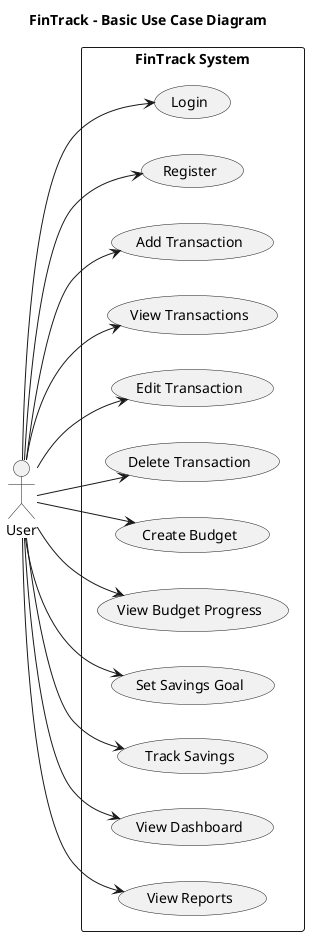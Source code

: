 @startuml FinTrack_Basic_UseCase

title FinTrack - Basic Use Case Diagram

left to right direction

actor "User" as U

rectangle "FinTrack System" {
  
  ' Core Authentication
  usecase "Login" as UC1
  usecase "Register" as UC2
  
  ' Core Transaction Management
  usecase "Add Transaction" as UC3
  usecase "View Transactions" as UC4
  usecase "Edit Transaction" as UC5
  usecase "Delete Transaction" as UC6
  
  ' Core Budget Management
  usecase "Create Budget" as UC7
  usecase "View Budget Progress" as UC8
  
  ' Core Savings
  usecase "Set Savings Goal" as UC9
  usecase "Track Savings" as UC10
  
  ' Core Analytics
  usecase "View Dashboard" as UC11
  usecase "View Reports" as UC12
}

' User associations
U --> UC1
U --> UC2
U --> UC3
U --> UC4
U --> UC5
U --> UC6
U --> UC7
U --> UC8
U --> UC9
U --> UC10
U --> UC11
U --> UC12

@enduml 